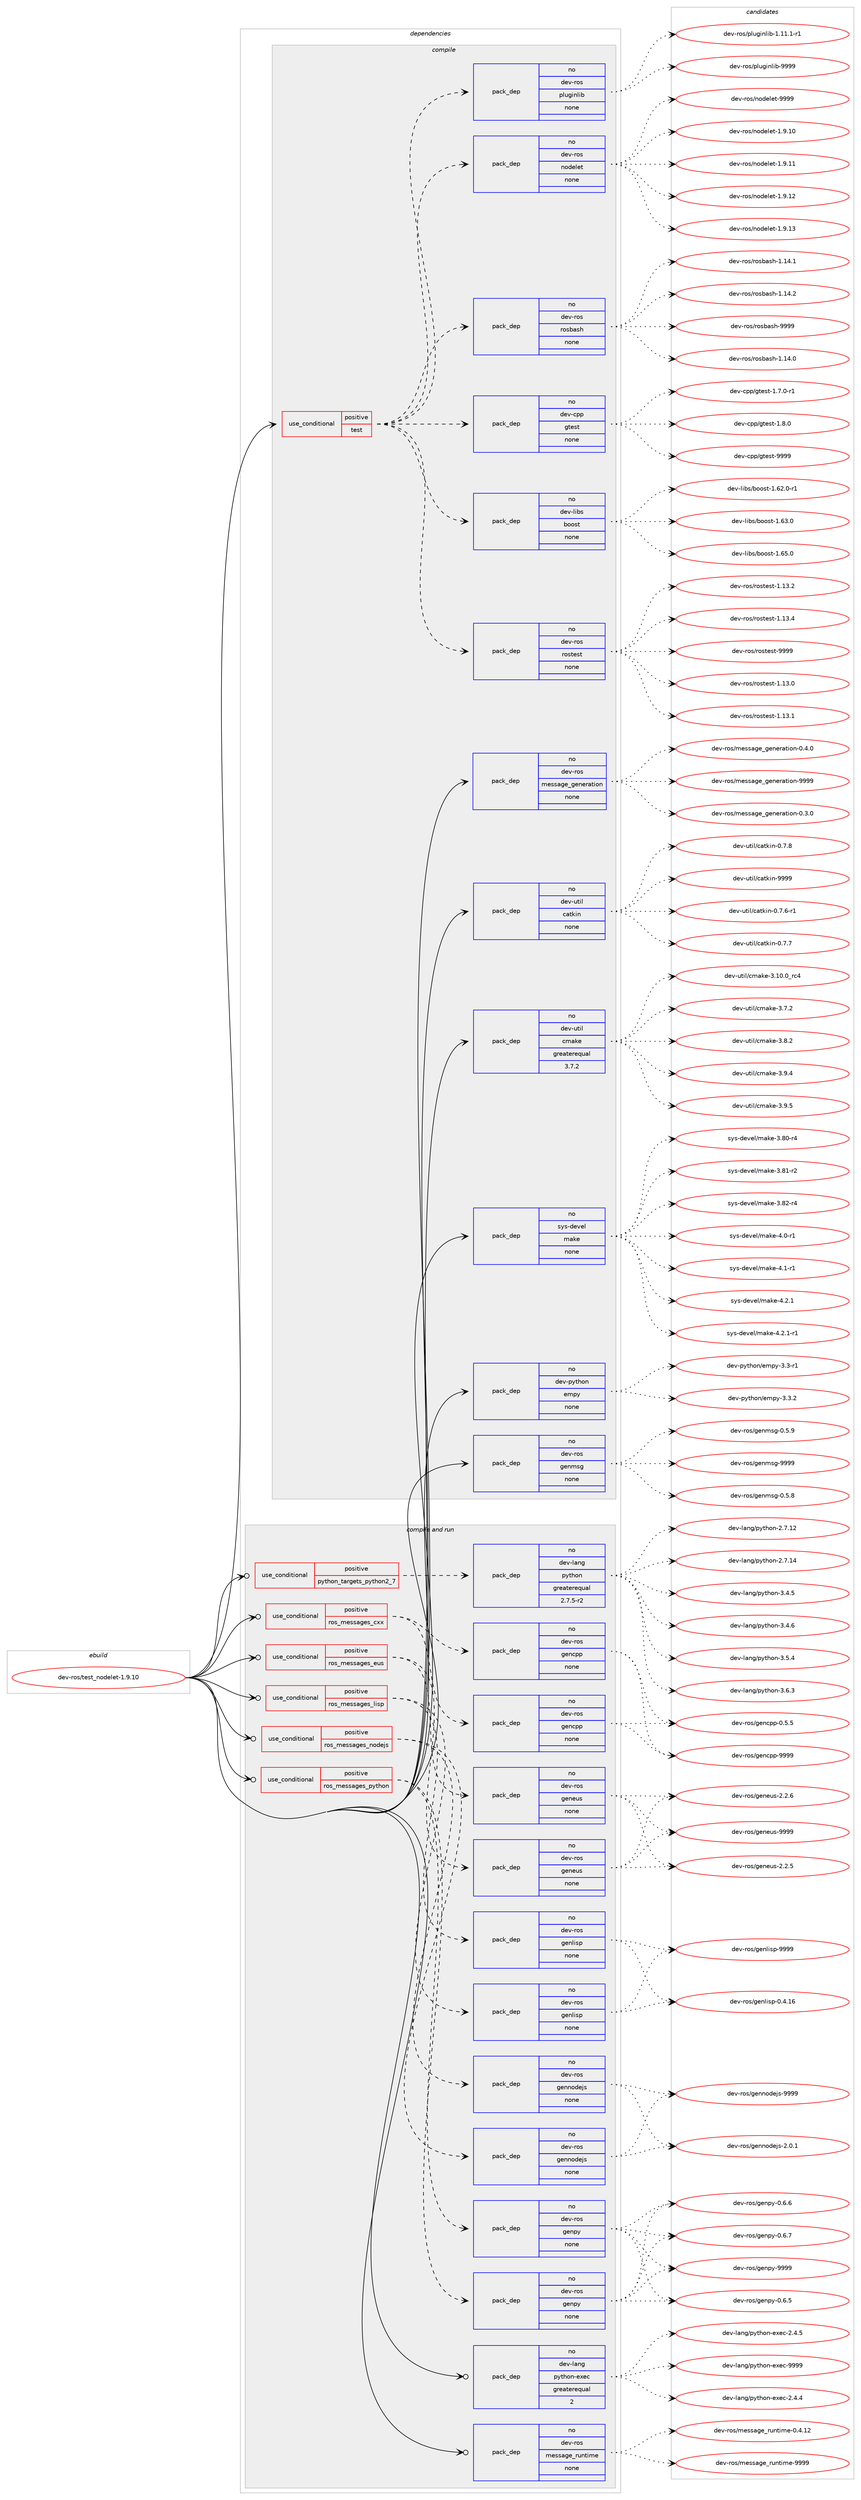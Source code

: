 digraph prolog {

# *************
# Graph options
# *************

newrank=true;
concentrate=true;
compound=true;
graph [rankdir=LR,fontname=Helvetica,fontsize=10,ranksep=1.5];#, ranksep=2.5, nodesep=0.2];
edge  [arrowhead=vee];
node  [fontname=Helvetica,fontsize=10];

# **********
# The ebuild
# **********

subgraph cluster_leftcol {
color=gray;
rank=same;
label=<<i>ebuild</i>>;
id [label="dev-ros/test_nodelet-1.9.10", color=red, width=4, href="../dev-ros/test_nodelet-1.9.10.svg"];
}

# ****************
# The dependencies
# ****************

subgraph cluster_midcol {
color=gray;
label=<<i>dependencies</i>>;
subgraph cluster_compile {
fillcolor="#eeeeee";
style=filled;
label=<<i>compile</i>>;
subgraph cond47337 {
dependency215094 [label=<<TABLE BORDER="0" CELLBORDER="1" CELLSPACING="0" CELLPADDING="4"><TR><TD ROWSPAN="3" CELLPADDING="10">use_conditional</TD></TR><TR><TD>positive</TD></TR><TR><TD>test</TD></TR></TABLE>>, shape=none, color=red];
subgraph pack163767 {
dependency215095 [label=<<TABLE BORDER="0" CELLBORDER="1" CELLSPACING="0" CELLPADDING="4" WIDTH="220"><TR><TD ROWSPAN="6" CELLPADDING="30">pack_dep</TD></TR><TR><TD WIDTH="110">no</TD></TR><TR><TD>dev-ros</TD></TR><TR><TD>nodelet</TD></TR><TR><TD>none</TD></TR><TR><TD></TD></TR></TABLE>>, shape=none, color=blue];
}
dependency215094:e -> dependency215095:w [weight=20,style="dashed",arrowhead="vee"];
subgraph pack163768 {
dependency215096 [label=<<TABLE BORDER="0" CELLBORDER="1" CELLSPACING="0" CELLPADDING="4" WIDTH="220"><TR><TD ROWSPAN="6" CELLPADDING="30">pack_dep</TD></TR><TR><TD WIDTH="110">no</TD></TR><TR><TD>dev-ros</TD></TR><TR><TD>pluginlib</TD></TR><TR><TD>none</TD></TR><TR><TD></TD></TR></TABLE>>, shape=none, color=blue];
}
dependency215094:e -> dependency215096:w [weight=20,style="dashed",arrowhead="vee"];
subgraph pack163769 {
dependency215097 [label=<<TABLE BORDER="0" CELLBORDER="1" CELLSPACING="0" CELLPADDING="4" WIDTH="220"><TR><TD ROWSPAN="6" CELLPADDING="30">pack_dep</TD></TR><TR><TD WIDTH="110">no</TD></TR><TR><TD>dev-ros</TD></TR><TR><TD>rostest</TD></TR><TR><TD>none</TD></TR><TR><TD></TD></TR></TABLE>>, shape=none, color=blue];
}
dependency215094:e -> dependency215097:w [weight=20,style="dashed",arrowhead="vee"];
subgraph pack163770 {
dependency215098 [label=<<TABLE BORDER="0" CELLBORDER="1" CELLSPACING="0" CELLPADDING="4" WIDTH="220"><TR><TD ROWSPAN="6" CELLPADDING="30">pack_dep</TD></TR><TR><TD WIDTH="110">no</TD></TR><TR><TD>dev-libs</TD></TR><TR><TD>boost</TD></TR><TR><TD>none</TD></TR><TR><TD></TD></TR></TABLE>>, shape=none, color=blue];
}
dependency215094:e -> dependency215098:w [weight=20,style="dashed",arrowhead="vee"];
subgraph pack163771 {
dependency215099 [label=<<TABLE BORDER="0" CELLBORDER="1" CELLSPACING="0" CELLPADDING="4" WIDTH="220"><TR><TD ROWSPAN="6" CELLPADDING="30">pack_dep</TD></TR><TR><TD WIDTH="110">no</TD></TR><TR><TD>dev-cpp</TD></TR><TR><TD>gtest</TD></TR><TR><TD>none</TD></TR><TR><TD></TD></TR></TABLE>>, shape=none, color=blue];
}
dependency215094:e -> dependency215099:w [weight=20,style="dashed",arrowhead="vee"];
subgraph pack163772 {
dependency215100 [label=<<TABLE BORDER="0" CELLBORDER="1" CELLSPACING="0" CELLPADDING="4" WIDTH="220"><TR><TD ROWSPAN="6" CELLPADDING="30">pack_dep</TD></TR><TR><TD WIDTH="110">no</TD></TR><TR><TD>dev-ros</TD></TR><TR><TD>rosbash</TD></TR><TR><TD>none</TD></TR><TR><TD></TD></TR></TABLE>>, shape=none, color=blue];
}
dependency215094:e -> dependency215100:w [weight=20,style="dashed",arrowhead="vee"];
}
id:e -> dependency215094:w [weight=20,style="solid",arrowhead="vee"];
subgraph pack163773 {
dependency215101 [label=<<TABLE BORDER="0" CELLBORDER="1" CELLSPACING="0" CELLPADDING="4" WIDTH="220"><TR><TD ROWSPAN="6" CELLPADDING="30">pack_dep</TD></TR><TR><TD WIDTH="110">no</TD></TR><TR><TD>dev-python</TD></TR><TR><TD>empy</TD></TR><TR><TD>none</TD></TR><TR><TD></TD></TR></TABLE>>, shape=none, color=blue];
}
id:e -> dependency215101:w [weight=20,style="solid",arrowhead="vee"];
subgraph pack163774 {
dependency215102 [label=<<TABLE BORDER="0" CELLBORDER="1" CELLSPACING="0" CELLPADDING="4" WIDTH="220"><TR><TD ROWSPAN="6" CELLPADDING="30">pack_dep</TD></TR><TR><TD WIDTH="110">no</TD></TR><TR><TD>dev-ros</TD></TR><TR><TD>genmsg</TD></TR><TR><TD>none</TD></TR><TR><TD></TD></TR></TABLE>>, shape=none, color=blue];
}
id:e -> dependency215102:w [weight=20,style="solid",arrowhead="vee"];
subgraph pack163775 {
dependency215103 [label=<<TABLE BORDER="0" CELLBORDER="1" CELLSPACING="0" CELLPADDING="4" WIDTH="220"><TR><TD ROWSPAN="6" CELLPADDING="30">pack_dep</TD></TR><TR><TD WIDTH="110">no</TD></TR><TR><TD>dev-ros</TD></TR><TR><TD>message_generation</TD></TR><TR><TD>none</TD></TR><TR><TD></TD></TR></TABLE>>, shape=none, color=blue];
}
id:e -> dependency215103:w [weight=20,style="solid",arrowhead="vee"];
subgraph pack163776 {
dependency215104 [label=<<TABLE BORDER="0" CELLBORDER="1" CELLSPACING="0" CELLPADDING="4" WIDTH="220"><TR><TD ROWSPAN="6" CELLPADDING="30">pack_dep</TD></TR><TR><TD WIDTH="110">no</TD></TR><TR><TD>dev-util</TD></TR><TR><TD>catkin</TD></TR><TR><TD>none</TD></TR><TR><TD></TD></TR></TABLE>>, shape=none, color=blue];
}
id:e -> dependency215104:w [weight=20,style="solid",arrowhead="vee"];
subgraph pack163777 {
dependency215105 [label=<<TABLE BORDER="0" CELLBORDER="1" CELLSPACING="0" CELLPADDING="4" WIDTH="220"><TR><TD ROWSPAN="6" CELLPADDING="30">pack_dep</TD></TR><TR><TD WIDTH="110">no</TD></TR><TR><TD>dev-util</TD></TR><TR><TD>cmake</TD></TR><TR><TD>greaterequal</TD></TR><TR><TD>3.7.2</TD></TR></TABLE>>, shape=none, color=blue];
}
id:e -> dependency215105:w [weight=20,style="solid",arrowhead="vee"];
subgraph pack163778 {
dependency215106 [label=<<TABLE BORDER="0" CELLBORDER="1" CELLSPACING="0" CELLPADDING="4" WIDTH="220"><TR><TD ROWSPAN="6" CELLPADDING="30">pack_dep</TD></TR><TR><TD WIDTH="110">no</TD></TR><TR><TD>sys-devel</TD></TR><TR><TD>make</TD></TR><TR><TD>none</TD></TR><TR><TD></TD></TR></TABLE>>, shape=none, color=blue];
}
id:e -> dependency215106:w [weight=20,style="solid",arrowhead="vee"];
}
subgraph cluster_compileandrun {
fillcolor="#eeeeee";
style=filled;
label=<<i>compile and run</i>>;
subgraph cond47338 {
dependency215107 [label=<<TABLE BORDER="0" CELLBORDER="1" CELLSPACING="0" CELLPADDING="4"><TR><TD ROWSPAN="3" CELLPADDING="10">use_conditional</TD></TR><TR><TD>positive</TD></TR><TR><TD>python_targets_python2_7</TD></TR></TABLE>>, shape=none, color=red];
subgraph pack163779 {
dependency215108 [label=<<TABLE BORDER="0" CELLBORDER="1" CELLSPACING="0" CELLPADDING="4" WIDTH="220"><TR><TD ROWSPAN="6" CELLPADDING="30">pack_dep</TD></TR><TR><TD WIDTH="110">no</TD></TR><TR><TD>dev-lang</TD></TR><TR><TD>python</TD></TR><TR><TD>greaterequal</TD></TR><TR><TD>2.7.5-r2</TD></TR></TABLE>>, shape=none, color=blue];
}
dependency215107:e -> dependency215108:w [weight=20,style="dashed",arrowhead="vee"];
}
id:e -> dependency215107:w [weight=20,style="solid",arrowhead="odotvee"];
subgraph cond47339 {
dependency215109 [label=<<TABLE BORDER="0" CELLBORDER="1" CELLSPACING="0" CELLPADDING="4"><TR><TD ROWSPAN="3" CELLPADDING="10">use_conditional</TD></TR><TR><TD>positive</TD></TR><TR><TD>ros_messages_cxx</TD></TR></TABLE>>, shape=none, color=red];
subgraph pack163780 {
dependency215110 [label=<<TABLE BORDER="0" CELLBORDER="1" CELLSPACING="0" CELLPADDING="4" WIDTH="220"><TR><TD ROWSPAN="6" CELLPADDING="30">pack_dep</TD></TR><TR><TD WIDTH="110">no</TD></TR><TR><TD>dev-ros</TD></TR><TR><TD>gencpp</TD></TR><TR><TD>none</TD></TR><TR><TD></TD></TR></TABLE>>, shape=none, color=blue];
}
dependency215109:e -> dependency215110:w [weight=20,style="dashed",arrowhead="vee"];
subgraph pack163781 {
dependency215111 [label=<<TABLE BORDER="0" CELLBORDER="1" CELLSPACING="0" CELLPADDING="4" WIDTH="220"><TR><TD ROWSPAN="6" CELLPADDING="30">pack_dep</TD></TR><TR><TD WIDTH="110">no</TD></TR><TR><TD>dev-ros</TD></TR><TR><TD>gencpp</TD></TR><TR><TD>none</TD></TR><TR><TD></TD></TR></TABLE>>, shape=none, color=blue];
}
dependency215109:e -> dependency215111:w [weight=20,style="dashed",arrowhead="vee"];
}
id:e -> dependency215109:w [weight=20,style="solid",arrowhead="odotvee"];
subgraph cond47340 {
dependency215112 [label=<<TABLE BORDER="0" CELLBORDER="1" CELLSPACING="0" CELLPADDING="4"><TR><TD ROWSPAN="3" CELLPADDING="10">use_conditional</TD></TR><TR><TD>positive</TD></TR><TR><TD>ros_messages_eus</TD></TR></TABLE>>, shape=none, color=red];
subgraph pack163782 {
dependency215113 [label=<<TABLE BORDER="0" CELLBORDER="1" CELLSPACING="0" CELLPADDING="4" WIDTH="220"><TR><TD ROWSPAN="6" CELLPADDING="30">pack_dep</TD></TR><TR><TD WIDTH="110">no</TD></TR><TR><TD>dev-ros</TD></TR><TR><TD>geneus</TD></TR><TR><TD>none</TD></TR><TR><TD></TD></TR></TABLE>>, shape=none, color=blue];
}
dependency215112:e -> dependency215113:w [weight=20,style="dashed",arrowhead="vee"];
subgraph pack163783 {
dependency215114 [label=<<TABLE BORDER="0" CELLBORDER="1" CELLSPACING="0" CELLPADDING="4" WIDTH="220"><TR><TD ROWSPAN="6" CELLPADDING="30">pack_dep</TD></TR><TR><TD WIDTH="110">no</TD></TR><TR><TD>dev-ros</TD></TR><TR><TD>geneus</TD></TR><TR><TD>none</TD></TR><TR><TD></TD></TR></TABLE>>, shape=none, color=blue];
}
dependency215112:e -> dependency215114:w [weight=20,style="dashed",arrowhead="vee"];
}
id:e -> dependency215112:w [weight=20,style="solid",arrowhead="odotvee"];
subgraph cond47341 {
dependency215115 [label=<<TABLE BORDER="0" CELLBORDER="1" CELLSPACING="0" CELLPADDING="4"><TR><TD ROWSPAN="3" CELLPADDING="10">use_conditional</TD></TR><TR><TD>positive</TD></TR><TR><TD>ros_messages_lisp</TD></TR></TABLE>>, shape=none, color=red];
subgraph pack163784 {
dependency215116 [label=<<TABLE BORDER="0" CELLBORDER="1" CELLSPACING="0" CELLPADDING="4" WIDTH="220"><TR><TD ROWSPAN="6" CELLPADDING="30">pack_dep</TD></TR><TR><TD WIDTH="110">no</TD></TR><TR><TD>dev-ros</TD></TR><TR><TD>genlisp</TD></TR><TR><TD>none</TD></TR><TR><TD></TD></TR></TABLE>>, shape=none, color=blue];
}
dependency215115:e -> dependency215116:w [weight=20,style="dashed",arrowhead="vee"];
subgraph pack163785 {
dependency215117 [label=<<TABLE BORDER="0" CELLBORDER="1" CELLSPACING="0" CELLPADDING="4" WIDTH="220"><TR><TD ROWSPAN="6" CELLPADDING="30">pack_dep</TD></TR><TR><TD WIDTH="110">no</TD></TR><TR><TD>dev-ros</TD></TR><TR><TD>genlisp</TD></TR><TR><TD>none</TD></TR><TR><TD></TD></TR></TABLE>>, shape=none, color=blue];
}
dependency215115:e -> dependency215117:w [weight=20,style="dashed",arrowhead="vee"];
}
id:e -> dependency215115:w [weight=20,style="solid",arrowhead="odotvee"];
subgraph cond47342 {
dependency215118 [label=<<TABLE BORDER="0" CELLBORDER="1" CELLSPACING="0" CELLPADDING="4"><TR><TD ROWSPAN="3" CELLPADDING="10">use_conditional</TD></TR><TR><TD>positive</TD></TR><TR><TD>ros_messages_nodejs</TD></TR></TABLE>>, shape=none, color=red];
subgraph pack163786 {
dependency215119 [label=<<TABLE BORDER="0" CELLBORDER="1" CELLSPACING="0" CELLPADDING="4" WIDTH="220"><TR><TD ROWSPAN="6" CELLPADDING="30">pack_dep</TD></TR><TR><TD WIDTH="110">no</TD></TR><TR><TD>dev-ros</TD></TR><TR><TD>gennodejs</TD></TR><TR><TD>none</TD></TR><TR><TD></TD></TR></TABLE>>, shape=none, color=blue];
}
dependency215118:e -> dependency215119:w [weight=20,style="dashed",arrowhead="vee"];
subgraph pack163787 {
dependency215120 [label=<<TABLE BORDER="0" CELLBORDER="1" CELLSPACING="0" CELLPADDING="4" WIDTH="220"><TR><TD ROWSPAN="6" CELLPADDING="30">pack_dep</TD></TR><TR><TD WIDTH="110">no</TD></TR><TR><TD>dev-ros</TD></TR><TR><TD>gennodejs</TD></TR><TR><TD>none</TD></TR><TR><TD></TD></TR></TABLE>>, shape=none, color=blue];
}
dependency215118:e -> dependency215120:w [weight=20,style="dashed",arrowhead="vee"];
}
id:e -> dependency215118:w [weight=20,style="solid",arrowhead="odotvee"];
subgraph cond47343 {
dependency215121 [label=<<TABLE BORDER="0" CELLBORDER="1" CELLSPACING="0" CELLPADDING="4"><TR><TD ROWSPAN="3" CELLPADDING="10">use_conditional</TD></TR><TR><TD>positive</TD></TR><TR><TD>ros_messages_python</TD></TR></TABLE>>, shape=none, color=red];
subgraph pack163788 {
dependency215122 [label=<<TABLE BORDER="0" CELLBORDER="1" CELLSPACING="0" CELLPADDING="4" WIDTH="220"><TR><TD ROWSPAN="6" CELLPADDING="30">pack_dep</TD></TR><TR><TD WIDTH="110">no</TD></TR><TR><TD>dev-ros</TD></TR><TR><TD>genpy</TD></TR><TR><TD>none</TD></TR><TR><TD></TD></TR></TABLE>>, shape=none, color=blue];
}
dependency215121:e -> dependency215122:w [weight=20,style="dashed",arrowhead="vee"];
subgraph pack163789 {
dependency215123 [label=<<TABLE BORDER="0" CELLBORDER="1" CELLSPACING="0" CELLPADDING="4" WIDTH="220"><TR><TD ROWSPAN="6" CELLPADDING="30">pack_dep</TD></TR><TR><TD WIDTH="110">no</TD></TR><TR><TD>dev-ros</TD></TR><TR><TD>genpy</TD></TR><TR><TD>none</TD></TR><TR><TD></TD></TR></TABLE>>, shape=none, color=blue];
}
dependency215121:e -> dependency215123:w [weight=20,style="dashed",arrowhead="vee"];
}
id:e -> dependency215121:w [weight=20,style="solid",arrowhead="odotvee"];
subgraph pack163790 {
dependency215124 [label=<<TABLE BORDER="0" CELLBORDER="1" CELLSPACING="0" CELLPADDING="4" WIDTH="220"><TR><TD ROWSPAN="6" CELLPADDING="30">pack_dep</TD></TR><TR><TD WIDTH="110">no</TD></TR><TR><TD>dev-lang</TD></TR><TR><TD>python-exec</TD></TR><TR><TD>greaterequal</TD></TR><TR><TD>2</TD></TR></TABLE>>, shape=none, color=blue];
}
id:e -> dependency215124:w [weight=20,style="solid",arrowhead="odotvee"];
subgraph pack163791 {
dependency215125 [label=<<TABLE BORDER="0" CELLBORDER="1" CELLSPACING="0" CELLPADDING="4" WIDTH="220"><TR><TD ROWSPAN="6" CELLPADDING="30">pack_dep</TD></TR><TR><TD WIDTH="110">no</TD></TR><TR><TD>dev-ros</TD></TR><TR><TD>message_runtime</TD></TR><TR><TD>none</TD></TR><TR><TD></TD></TR></TABLE>>, shape=none, color=blue];
}
id:e -> dependency215125:w [weight=20,style="solid",arrowhead="odotvee"];
}
subgraph cluster_run {
fillcolor="#eeeeee";
style=filled;
label=<<i>run</i>>;
}
}

# **************
# The candidates
# **************

subgraph cluster_choices {
rank=same;
color=gray;
label=<<i>candidates</i>>;

subgraph choice163767 {
color=black;
nodesep=1;
choice100101118451141111154711011110010110810111645494657464948 [label="dev-ros/nodelet-1.9.10", color=red, width=4,href="../dev-ros/nodelet-1.9.10.svg"];
choice100101118451141111154711011110010110810111645494657464949 [label="dev-ros/nodelet-1.9.11", color=red, width=4,href="../dev-ros/nodelet-1.9.11.svg"];
choice100101118451141111154711011110010110810111645494657464950 [label="dev-ros/nodelet-1.9.12", color=red, width=4,href="../dev-ros/nodelet-1.9.12.svg"];
choice100101118451141111154711011110010110810111645494657464951 [label="dev-ros/nodelet-1.9.13", color=red, width=4,href="../dev-ros/nodelet-1.9.13.svg"];
choice10010111845114111115471101111001011081011164557575757 [label="dev-ros/nodelet-9999", color=red, width=4,href="../dev-ros/nodelet-9999.svg"];
dependency215095:e -> choice100101118451141111154711011110010110810111645494657464948:w [style=dotted,weight="100"];
dependency215095:e -> choice100101118451141111154711011110010110810111645494657464949:w [style=dotted,weight="100"];
dependency215095:e -> choice100101118451141111154711011110010110810111645494657464950:w [style=dotted,weight="100"];
dependency215095:e -> choice100101118451141111154711011110010110810111645494657464951:w [style=dotted,weight="100"];
dependency215095:e -> choice10010111845114111115471101111001011081011164557575757:w [style=dotted,weight="100"];
}
subgraph choice163768 {
color=black;
nodesep=1;
choice100101118451141111154711210811710310511010810598454946494946494511449 [label="dev-ros/pluginlib-1.11.1-r1", color=red, width=4,href="../dev-ros/pluginlib-1.11.1-r1.svg"];
choice1001011184511411111547112108117103105110108105984557575757 [label="dev-ros/pluginlib-9999", color=red, width=4,href="../dev-ros/pluginlib-9999.svg"];
dependency215096:e -> choice100101118451141111154711210811710310511010810598454946494946494511449:w [style=dotted,weight="100"];
dependency215096:e -> choice1001011184511411111547112108117103105110108105984557575757:w [style=dotted,weight="100"];
}
subgraph choice163769 {
color=black;
nodesep=1;
choice100101118451141111154711411111511610111511645494649514648 [label="dev-ros/rostest-1.13.0", color=red, width=4,href="../dev-ros/rostest-1.13.0.svg"];
choice100101118451141111154711411111511610111511645494649514649 [label="dev-ros/rostest-1.13.1", color=red, width=4,href="../dev-ros/rostest-1.13.1.svg"];
choice100101118451141111154711411111511610111511645494649514650 [label="dev-ros/rostest-1.13.2", color=red, width=4,href="../dev-ros/rostest-1.13.2.svg"];
choice100101118451141111154711411111511610111511645494649514652 [label="dev-ros/rostest-1.13.4", color=red, width=4,href="../dev-ros/rostest-1.13.4.svg"];
choice10010111845114111115471141111151161011151164557575757 [label="dev-ros/rostest-9999", color=red, width=4,href="../dev-ros/rostest-9999.svg"];
dependency215097:e -> choice100101118451141111154711411111511610111511645494649514648:w [style=dotted,weight="100"];
dependency215097:e -> choice100101118451141111154711411111511610111511645494649514649:w [style=dotted,weight="100"];
dependency215097:e -> choice100101118451141111154711411111511610111511645494649514650:w [style=dotted,weight="100"];
dependency215097:e -> choice100101118451141111154711411111511610111511645494649514652:w [style=dotted,weight="100"];
dependency215097:e -> choice10010111845114111115471141111151161011151164557575757:w [style=dotted,weight="100"];
}
subgraph choice163770 {
color=black;
nodesep=1;
choice10010111845108105981154798111111115116454946545046484511449 [label="dev-libs/boost-1.62.0-r1", color=red, width=4,href="../dev-libs/boost-1.62.0-r1.svg"];
choice1001011184510810598115479811111111511645494654514648 [label="dev-libs/boost-1.63.0", color=red, width=4,href="../dev-libs/boost-1.63.0.svg"];
choice1001011184510810598115479811111111511645494654534648 [label="dev-libs/boost-1.65.0", color=red, width=4,href="../dev-libs/boost-1.65.0.svg"];
dependency215098:e -> choice10010111845108105981154798111111115116454946545046484511449:w [style=dotted,weight="100"];
dependency215098:e -> choice1001011184510810598115479811111111511645494654514648:w [style=dotted,weight="100"];
dependency215098:e -> choice1001011184510810598115479811111111511645494654534648:w [style=dotted,weight="100"];
}
subgraph choice163771 {
color=black;
nodesep=1;
choice1001011184599112112471031161011151164549465546484511449 [label="dev-cpp/gtest-1.7.0-r1", color=red, width=4,href="../dev-cpp/gtest-1.7.0-r1.svg"];
choice100101118459911211247103116101115116454946564648 [label="dev-cpp/gtest-1.8.0", color=red, width=4,href="../dev-cpp/gtest-1.8.0.svg"];
choice1001011184599112112471031161011151164557575757 [label="dev-cpp/gtest-9999", color=red, width=4,href="../dev-cpp/gtest-9999.svg"];
dependency215099:e -> choice1001011184599112112471031161011151164549465546484511449:w [style=dotted,weight="100"];
dependency215099:e -> choice100101118459911211247103116101115116454946564648:w [style=dotted,weight="100"];
dependency215099:e -> choice1001011184599112112471031161011151164557575757:w [style=dotted,weight="100"];
}
subgraph choice163772 {
color=black;
nodesep=1;
choice1001011184511411111547114111115989711510445494649524648 [label="dev-ros/rosbash-1.14.0", color=red, width=4,href="../dev-ros/rosbash-1.14.0.svg"];
choice1001011184511411111547114111115989711510445494649524649 [label="dev-ros/rosbash-1.14.1", color=red, width=4,href="../dev-ros/rosbash-1.14.1.svg"];
choice1001011184511411111547114111115989711510445494649524650 [label="dev-ros/rosbash-1.14.2", color=red, width=4,href="../dev-ros/rosbash-1.14.2.svg"];
choice100101118451141111154711411111598971151044557575757 [label="dev-ros/rosbash-9999", color=red, width=4,href="../dev-ros/rosbash-9999.svg"];
dependency215100:e -> choice1001011184511411111547114111115989711510445494649524648:w [style=dotted,weight="100"];
dependency215100:e -> choice1001011184511411111547114111115989711510445494649524649:w [style=dotted,weight="100"];
dependency215100:e -> choice1001011184511411111547114111115989711510445494649524650:w [style=dotted,weight="100"];
dependency215100:e -> choice100101118451141111154711411111598971151044557575757:w [style=dotted,weight="100"];
}
subgraph choice163773 {
color=black;
nodesep=1;
choice1001011184511212111610411111047101109112121455146514511449 [label="dev-python/empy-3.3-r1", color=red, width=4,href="../dev-python/empy-3.3-r1.svg"];
choice1001011184511212111610411111047101109112121455146514650 [label="dev-python/empy-3.3.2", color=red, width=4,href="../dev-python/empy-3.3.2.svg"];
dependency215101:e -> choice1001011184511212111610411111047101109112121455146514511449:w [style=dotted,weight="100"];
dependency215101:e -> choice1001011184511212111610411111047101109112121455146514650:w [style=dotted,weight="100"];
}
subgraph choice163774 {
color=black;
nodesep=1;
choice1001011184511411111547103101110109115103454846534656 [label="dev-ros/genmsg-0.5.8", color=red, width=4,href="../dev-ros/genmsg-0.5.8.svg"];
choice1001011184511411111547103101110109115103454846534657 [label="dev-ros/genmsg-0.5.9", color=red, width=4,href="../dev-ros/genmsg-0.5.9.svg"];
choice10010111845114111115471031011101091151034557575757 [label="dev-ros/genmsg-9999", color=red, width=4,href="../dev-ros/genmsg-9999.svg"];
dependency215102:e -> choice1001011184511411111547103101110109115103454846534656:w [style=dotted,weight="100"];
dependency215102:e -> choice1001011184511411111547103101110109115103454846534657:w [style=dotted,weight="100"];
dependency215102:e -> choice10010111845114111115471031011101091151034557575757:w [style=dotted,weight="100"];
}
subgraph choice163775 {
color=black;
nodesep=1;
choice1001011184511411111547109101115115971031019510310111010111497116105111110454846514648 [label="dev-ros/message_generation-0.3.0", color=red, width=4,href="../dev-ros/message_generation-0.3.0.svg"];
choice1001011184511411111547109101115115971031019510310111010111497116105111110454846524648 [label="dev-ros/message_generation-0.4.0", color=red, width=4,href="../dev-ros/message_generation-0.4.0.svg"];
choice10010111845114111115471091011151159710310195103101110101114971161051111104557575757 [label="dev-ros/message_generation-9999", color=red, width=4,href="../dev-ros/message_generation-9999.svg"];
dependency215103:e -> choice1001011184511411111547109101115115971031019510310111010111497116105111110454846514648:w [style=dotted,weight="100"];
dependency215103:e -> choice1001011184511411111547109101115115971031019510310111010111497116105111110454846524648:w [style=dotted,weight="100"];
dependency215103:e -> choice10010111845114111115471091011151159710310195103101110101114971161051111104557575757:w [style=dotted,weight="100"];
}
subgraph choice163776 {
color=black;
nodesep=1;
choice100101118451171161051084799971161071051104548465546544511449 [label="dev-util/catkin-0.7.6-r1", color=red, width=4,href="../dev-util/catkin-0.7.6-r1.svg"];
choice10010111845117116105108479997116107105110454846554655 [label="dev-util/catkin-0.7.7", color=red, width=4,href="../dev-util/catkin-0.7.7.svg"];
choice10010111845117116105108479997116107105110454846554656 [label="dev-util/catkin-0.7.8", color=red, width=4,href="../dev-util/catkin-0.7.8.svg"];
choice100101118451171161051084799971161071051104557575757 [label="dev-util/catkin-9999", color=red, width=4,href="../dev-util/catkin-9999.svg"];
dependency215104:e -> choice100101118451171161051084799971161071051104548465546544511449:w [style=dotted,weight="100"];
dependency215104:e -> choice10010111845117116105108479997116107105110454846554655:w [style=dotted,weight="100"];
dependency215104:e -> choice10010111845117116105108479997116107105110454846554656:w [style=dotted,weight="100"];
dependency215104:e -> choice100101118451171161051084799971161071051104557575757:w [style=dotted,weight="100"];
}
subgraph choice163777 {
color=black;
nodesep=1;
choice1001011184511711610510847991099710710145514649484648951149952 [label="dev-util/cmake-3.10.0_rc4", color=red, width=4,href="../dev-util/cmake-3.10.0_rc4.svg"];
choice10010111845117116105108479910997107101455146554650 [label="dev-util/cmake-3.7.2", color=red, width=4,href="../dev-util/cmake-3.7.2.svg"];
choice10010111845117116105108479910997107101455146564650 [label="dev-util/cmake-3.8.2", color=red, width=4,href="../dev-util/cmake-3.8.2.svg"];
choice10010111845117116105108479910997107101455146574652 [label="dev-util/cmake-3.9.4", color=red, width=4,href="../dev-util/cmake-3.9.4.svg"];
choice10010111845117116105108479910997107101455146574653 [label="dev-util/cmake-3.9.5", color=red, width=4,href="../dev-util/cmake-3.9.5.svg"];
dependency215105:e -> choice1001011184511711610510847991099710710145514649484648951149952:w [style=dotted,weight="100"];
dependency215105:e -> choice10010111845117116105108479910997107101455146554650:w [style=dotted,weight="100"];
dependency215105:e -> choice10010111845117116105108479910997107101455146564650:w [style=dotted,weight="100"];
dependency215105:e -> choice10010111845117116105108479910997107101455146574652:w [style=dotted,weight="100"];
dependency215105:e -> choice10010111845117116105108479910997107101455146574653:w [style=dotted,weight="100"];
}
subgraph choice163778 {
color=black;
nodesep=1;
choice11512111545100101118101108471099710710145514656484511452 [label="sys-devel/make-3.80-r4", color=red, width=4,href="../sys-devel/make-3.80-r4.svg"];
choice11512111545100101118101108471099710710145514656494511450 [label="sys-devel/make-3.81-r2", color=red, width=4,href="../sys-devel/make-3.81-r2.svg"];
choice11512111545100101118101108471099710710145514656504511452 [label="sys-devel/make-3.82-r4", color=red, width=4,href="../sys-devel/make-3.82-r4.svg"];
choice115121115451001011181011084710997107101455246484511449 [label="sys-devel/make-4.0-r1", color=red, width=4,href="../sys-devel/make-4.0-r1.svg"];
choice115121115451001011181011084710997107101455246494511449 [label="sys-devel/make-4.1-r1", color=red, width=4,href="../sys-devel/make-4.1-r1.svg"];
choice115121115451001011181011084710997107101455246504649 [label="sys-devel/make-4.2.1", color=red, width=4,href="../sys-devel/make-4.2.1.svg"];
choice1151211154510010111810110847109971071014552465046494511449 [label="sys-devel/make-4.2.1-r1", color=red, width=4,href="../sys-devel/make-4.2.1-r1.svg"];
dependency215106:e -> choice11512111545100101118101108471099710710145514656484511452:w [style=dotted,weight="100"];
dependency215106:e -> choice11512111545100101118101108471099710710145514656494511450:w [style=dotted,weight="100"];
dependency215106:e -> choice11512111545100101118101108471099710710145514656504511452:w [style=dotted,weight="100"];
dependency215106:e -> choice115121115451001011181011084710997107101455246484511449:w [style=dotted,weight="100"];
dependency215106:e -> choice115121115451001011181011084710997107101455246494511449:w [style=dotted,weight="100"];
dependency215106:e -> choice115121115451001011181011084710997107101455246504649:w [style=dotted,weight="100"];
dependency215106:e -> choice1151211154510010111810110847109971071014552465046494511449:w [style=dotted,weight="100"];
}
subgraph choice163779 {
color=black;
nodesep=1;
choice10010111845108971101034711212111610411111045504655464950 [label="dev-lang/python-2.7.12", color=red, width=4,href="../dev-lang/python-2.7.12.svg"];
choice10010111845108971101034711212111610411111045504655464952 [label="dev-lang/python-2.7.14", color=red, width=4,href="../dev-lang/python-2.7.14.svg"];
choice100101118451089711010347112121116104111110455146524653 [label="dev-lang/python-3.4.5", color=red, width=4,href="../dev-lang/python-3.4.5.svg"];
choice100101118451089711010347112121116104111110455146524654 [label="dev-lang/python-3.4.6", color=red, width=4,href="../dev-lang/python-3.4.6.svg"];
choice100101118451089711010347112121116104111110455146534652 [label="dev-lang/python-3.5.4", color=red, width=4,href="../dev-lang/python-3.5.4.svg"];
choice100101118451089711010347112121116104111110455146544651 [label="dev-lang/python-3.6.3", color=red, width=4,href="../dev-lang/python-3.6.3.svg"];
dependency215108:e -> choice10010111845108971101034711212111610411111045504655464950:w [style=dotted,weight="100"];
dependency215108:e -> choice10010111845108971101034711212111610411111045504655464952:w [style=dotted,weight="100"];
dependency215108:e -> choice100101118451089711010347112121116104111110455146524653:w [style=dotted,weight="100"];
dependency215108:e -> choice100101118451089711010347112121116104111110455146524654:w [style=dotted,weight="100"];
dependency215108:e -> choice100101118451089711010347112121116104111110455146534652:w [style=dotted,weight="100"];
dependency215108:e -> choice100101118451089711010347112121116104111110455146544651:w [style=dotted,weight="100"];
}
subgraph choice163780 {
color=black;
nodesep=1;
choice100101118451141111154710310111099112112454846534653 [label="dev-ros/gencpp-0.5.5", color=red, width=4,href="../dev-ros/gencpp-0.5.5.svg"];
choice1001011184511411111547103101110991121124557575757 [label="dev-ros/gencpp-9999", color=red, width=4,href="../dev-ros/gencpp-9999.svg"];
dependency215110:e -> choice100101118451141111154710310111099112112454846534653:w [style=dotted,weight="100"];
dependency215110:e -> choice1001011184511411111547103101110991121124557575757:w [style=dotted,weight="100"];
}
subgraph choice163781 {
color=black;
nodesep=1;
choice100101118451141111154710310111099112112454846534653 [label="dev-ros/gencpp-0.5.5", color=red, width=4,href="../dev-ros/gencpp-0.5.5.svg"];
choice1001011184511411111547103101110991121124557575757 [label="dev-ros/gencpp-9999", color=red, width=4,href="../dev-ros/gencpp-9999.svg"];
dependency215111:e -> choice100101118451141111154710310111099112112454846534653:w [style=dotted,weight="100"];
dependency215111:e -> choice1001011184511411111547103101110991121124557575757:w [style=dotted,weight="100"];
}
subgraph choice163782 {
color=black;
nodesep=1;
choice1001011184511411111547103101110101117115455046504653 [label="dev-ros/geneus-2.2.5", color=red, width=4,href="../dev-ros/geneus-2.2.5.svg"];
choice1001011184511411111547103101110101117115455046504654 [label="dev-ros/geneus-2.2.6", color=red, width=4,href="../dev-ros/geneus-2.2.6.svg"];
choice10010111845114111115471031011101011171154557575757 [label="dev-ros/geneus-9999", color=red, width=4,href="../dev-ros/geneus-9999.svg"];
dependency215113:e -> choice1001011184511411111547103101110101117115455046504653:w [style=dotted,weight="100"];
dependency215113:e -> choice1001011184511411111547103101110101117115455046504654:w [style=dotted,weight="100"];
dependency215113:e -> choice10010111845114111115471031011101011171154557575757:w [style=dotted,weight="100"];
}
subgraph choice163783 {
color=black;
nodesep=1;
choice1001011184511411111547103101110101117115455046504653 [label="dev-ros/geneus-2.2.5", color=red, width=4,href="../dev-ros/geneus-2.2.5.svg"];
choice1001011184511411111547103101110101117115455046504654 [label="dev-ros/geneus-2.2.6", color=red, width=4,href="../dev-ros/geneus-2.2.6.svg"];
choice10010111845114111115471031011101011171154557575757 [label="dev-ros/geneus-9999", color=red, width=4,href="../dev-ros/geneus-9999.svg"];
dependency215114:e -> choice1001011184511411111547103101110101117115455046504653:w [style=dotted,weight="100"];
dependency215114:e -> choice1001011184511411111547103101110101117115455046504654:w [style=dotted,weight="100"];
dependency215114:e -> choice10010111845114111115471031011101011171154557575757:w [style=dotted,weight="100"];
}
subgraph choice163784 {
color=black;
nodesep=1;
choice100101118451141111154710310111010810511511245484652464954 [label="dev-ros/genlisp-0.4.16", color=red, width=4,href="../dev-ros/genlisp-0.4.16.svg"];
choice10010111845114111115471031011101081051151124557575757 [label="dev-ros/genlisp-9999", color=red, width=4,href="../dev-ros/genlisp-9999.svg"];
dependency215116:e -> choice100101118451141111154710310111010810511511245484652464954:w [style=dotted,weight="100"];
dependency215116:e -> choice10010111845114111115471031011101081051151124557575757:w [style=dotted,weight="100"];
}
subgraph choice163785 {
color=black;
nodesep=1;
choice100101118451141111154710310111010810511511245484652464954 [label="dev-ros/genlisp-0.4.16", color=red, width=4,href="../dev-ros/genlisp-0.4.16.svg"];
choice10010111845114111115471031011101081051151124557575757 [label="dev-ros/genlisp-9999", color=red, width=4,href="../dev-ros/genlisp-9999.svg"];
dependency215117:e -> choice100101118451141111154710310111010810511511245484652464954:w [style=dotted,weight="100"];
dependency215117:e -> choice10010111845114111115471031011101081051151124557575757:w [style=dotted,weight="100"];
}
subgraph choice163786 {
color=black;
nodesep=1;
choice1001011184511411111547103101110110111100101106115455046484649 [label="dev-ros/gennodejs-2.0.1", color=red, width=4,href="../dev-ros/gennodejs-2.0.1.svg"];
choice10010111845114111115471031011101101111001011061154557575757 [label="dev-ros/gennodejs-9999", color=red, width=4,href="../dev-ros/gennodejs-9999.svg"];
dependency215119:e -> choice1001011184511411111547103101110110111100101106115455046484649:w [style=dotted,weight="100"];
dependency215119:e -> choice10010111845114111115471031011101101111001011061154557575757:w [style=dotted,weight="100"];
}
subgraph choice163787 {
color=black;
nodesep=1;
choice1001011184511411111547103101110110111100101106115455046484649 [label="dev-ros/gennodejs-2.0.1", color=red, width=4,href="../dev-ros/gennodejs-2.0.1.svg"];
choice10010111845114111115471031011101101111001011061154557575757 [label="dev-ros/gennodejs-9999", color=red, width=4,href="../dev-ros/gennodejs-9999.svg"];
dependency215120:e -> choice1001011184511411111547103101110110111100101106115455046484649:w [style=dotted,weight="100"];
dependency215120:e -> choice10010111845114111115471031011101101111001011061154557575757:w [style=dotted,weight="100"];
}
subgraph choice163788 {
color=black;
nodesep=1;
choice1001011184511411111547103101110112121454846544653 [label="dev-ros/genpy-0.6.5", color=red, width=4,href="../dev-ros/genpy-0.6.5.svg"];
choice1001011184511411111547103101110112121454846544654 [label="dev-ros/genpy-0.6.6", color=red, width=4,href="../dev-ros/genpy-0.6.6.svg"];
choice1001011184511411111547103101110112121454846544655 [label="dev-ros/genpy-0.6.7", color=red, width=4,href="../dev-ros/genpy-0.6.7.svg"];
choice10010111845114111115471031011101121214557575757 [label="dev-ros/genpy-9999", color=red, width=4,href="../dev-ros/genpy-9999.svg"];
dependency215122:e -> choice1001011184511411111547103101110112121454846544653:w [style=dotted,weight="100"];
dependency215122:e -> choice1001011184511411111547103101110112121454846544654:w [style=dotted,weight="100"];
dependency215122:e -> choice1001011184511411111547103101110112121454846544655:w [style=dotted,weight="100"];
dependency215122:e -> choice10010111845114111115471031011101121214557575757:w [style=dotted,weight="100"];
}
subgraph choice163789 {
color=black;
nodesep=1;
choice1001011184511411111547103101110112121454846544653 [label="dev-ros/genpy-0.6.5", color=red, width=4,href="../dev-ros/genpy-0.6.5.svg"];
choice1001011184511411111547103101110112121454846544654 [label="dev-ros/genpy-0.6.6", color=red, width=4,href="../dev-ros/genpy-0.6.6.svg"];
choice1001011184511411111547103101110112121454846544655 [label="dev-ros/genpy-0.6.7", color=red, width=4,href="../dev-ros/genpy-0.6.7.svg"];
choice10010111845114111115471031011101121214557575757 [label="dev-ros/genpy-9999", color=red, width=4,href="../dev-ros/genpy-9999.svg"];
dependency215123:e -> choice1001011184511411111547103101110112121454846544653:w [style=dotted,weight="100"];
dependency215123:e -> choice1001011184511411111547103101110112121454846544654:w [style=dotted,weight="100"];
dependency215123:e -> choice1001011184511411111547103101110112121454846544655:w [style=dotted,weight="100"];
dependency215123:e -> choice10010111845114111115471031011101121214557575757:w [style=dotted,weight="100"];
}
subgraph choice163790 {
color=black;
nodesep=1;
choice1001011184510897110103471121211161041111104510112010199455046524652 [label="dev-lang/python-exec-2.4.4", color=red, width=4,href="../dev-lang/python-exec-2.4.4.svg"];
choice1001011184510897110103471121211161041111104510112010199455046524653 [label="dev-lang/python-exec-2.4.5", color=red, width=4,href="../dev-lang/python-exec-2.4.5.svg"];
choice10010111845108971101034711212111610411111045101120101994557575757 [label="dev-lang/python-exec-9999", color=red, width=4,href="../dev-lang/python-exec-9999.svg"];
dependency215124:e -> choice1001011184510897110103471121211161041111104510112010199455046524652:w [style=dotted,weight="100"];
dependency215124:e -> choice1001011184510897110103471121211161041111104510112010199455046524653:w [style=dotted,weight="100"];
dependency215124:e -> choice10010111845108971101034711212111610411111045101120101994557575757:w [style=dotted,weight="100"];
}
subgraph choice163791 {
color=black;
nodesep=1;
choice1001011184511411111547109101115115971031019511411711011610510910145484652464950 [label="dev-ros/message_runtime-0.4.12", color=red, width=4,href="../dev-ros/message_runtime-0.4.12.svg"];
choice100101118451141111154710910111511597103101951141171101161051091014557575757 [label="dev-ros/message_runtime-9999", color=red, width=4,href="../dev-ros/message_runtime-9999.svg"];
dependency215125:e -> choice1001011184511411111547109101115115971031019511411711011610510910145484652464950:w [style=dotted,weight="100"];
dependency215125:e -> choice100101118451141111154710910111511597103101951141171101161051091014557575757:w [style=dotted,weight="100"];
}
}

}
